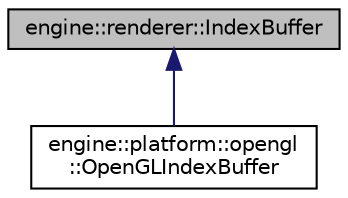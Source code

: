 digraph "engine::renderer::IndexBuffer"
{
 // LATEX_PDF_SIZE
  edge [fontname="Helvetica",fontsize="10",labelfontname="Helvetica",labelfontsize="10"];
  node [fontname="Helvetica",fontsize="10",shape=record];
  Node1 [label="engine::renderer::IndexBuffer",height=0.2,width=0.4,color="black", fillcolor="grey75", style="filled", fontcolor="black",tooltip="The base IndexBuffer class to be used for creating index buffers."];
  Node1 -> Node2 [dir="back",color="midnightblue",fontsize="10",style="solid",fontname="Helvetica"];
  Node2 [label="engine::platform::opengl\l::OpenGLIndexBuffer",height=0.2,width=0.4,color="black", fillcolor="white", style="filled",URL="$classengine_1_1platform_1_1opengl_1_1OpenGLIndexBuffer.html",tooltip=" "];
}
